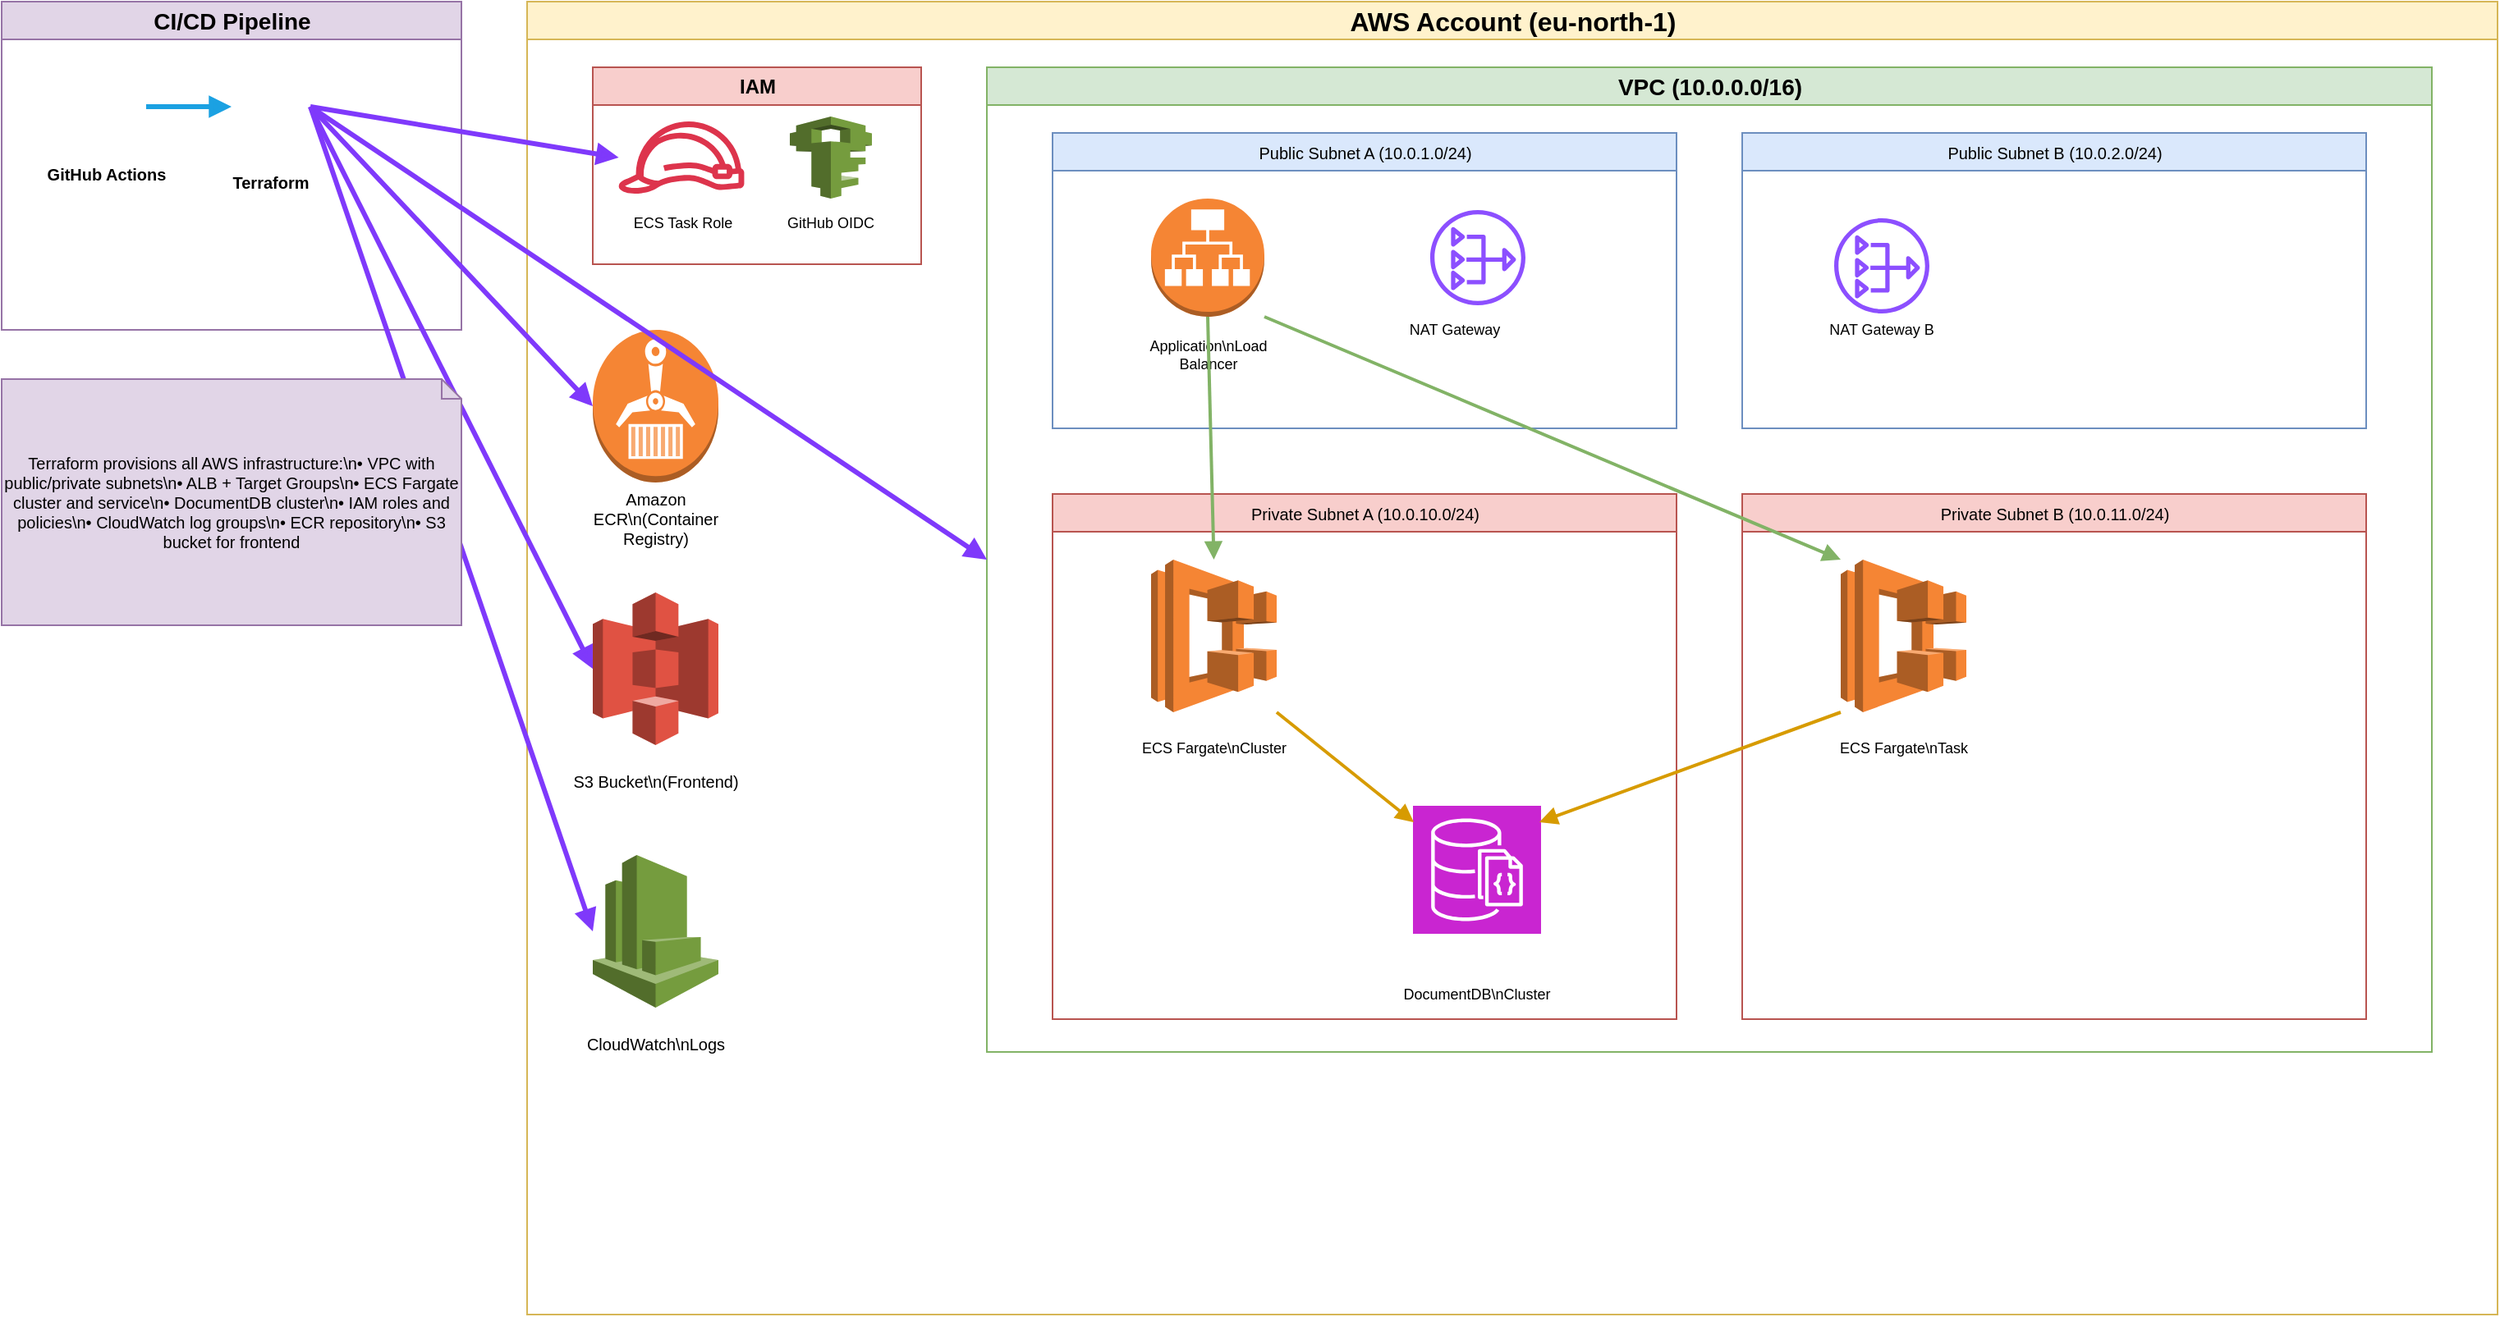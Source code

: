 <mxfile version="28.1.2">
  <diagram id="terraform-arch" name="Terraform AWS Architecture">
    <mxGraphModel dx="1895" dy="1225" grid="1" gridSize="10" guides="1" tooltips="1" connect="1" arrows="1" fold="1" page="1" pageScale="1" pageWidth="1600" pageHeight="900" math="0" shadow="0">
      <root>
        <mxCell id="0" />
        <mxCell id="1" parent="0" />
        <mxCell id="cicdBox" value="CI/CD Pipeline" style="swimlane;fontStyle=1;rounded=0;html=1;fillColor=#e1d5e7;strokeColor=#9673a6;fontSize=14;fontColor=#000000;swimlaneFillColor=#ffffff;" parent="1" vertex="1">
          <mxGeometry x="40" y="40" width="280" height="200" as="geometry" />
        </mxCell>
        <mxCell id="github" value="" style="shape=image;html=1;verticalAlign=top;verticalLabelPosition=bottom;labelBackgroundColor=#ffffff;imageAspect=0;aspect=fixed;image=https://cdn-icons-png.flaticon.com/512/25/25231.png" parent="cicdBox" vertex="1">
          <mxGeometry x="40" y="40" width="48" height="48" as="geometry" />
        </mxCell>
        <mxCell id="githubLabel" value="GitHub Actions" style="text;html=1;align=center;verticalAlign=middle;whiteSpace=wrap;rounded=0;fontStyle=1;fontSize=10;" parent="cicdBox" vertex="1">
          <mxGeometry x="20" y="95" width="88" height="20" as="geometry" />
        </mxCell>
        <mxCell id="terraform" value="" style="shape=image;html=1;verticalAlign=top;verticalLabelPosition=bottom;labelBackgroundColor=#ffffff;imageAspect=0;aspect=fixed;image=https://static-00.iconduck.com/assets.00/terraform-icon-1803x2048-hodrzd3t.png" parent="cicdBox" vertex="1">
          <mxGeometry x="140" y="35" width="48" height="58" as="geometry" />
        </mxCell>
        <mxCell id="terraformLabel" value="Terraform" style="text;html=1;align=center;verticalAlign=middle;whiteSpace=wrap;rounded=0;fontStyle=1;fontSize=10;" parent="cicdBox" vertex="1">
          <mxGeometry x="125" y="100" width="78" height="20" as="geometry" />
        </mxCell>
        <mxCell id="awsBox" value="AWS Account (eu-north-1)" style="swimlane;fontStyle=1;rounded=0;html=1;fillColor=#fff2cc;strokeColor=#d6b656;fontSize=16;fontColor=#000000;swimlaneFillColor=#ffffff;" parent="1" vertex="1">
          <mxGeometry x="360" y="40" width="1200" height="800" as="geometry" />
        </mxCell>
        <mxCell id="iamBox" value="IAM" style="swimlane;fontStyle=1;rounded=0;html=1;fillColor=#f8cecc;strokeColor=#b85450;fontSize=12;swimlaneFillColor=#ffffff;" parent="awsBox" vertex="1">
          <mxGeometry x="40" y="40" width="200" height="120" as="geometry" />
        </mxCell>
        <mxCell id="iamRoleLabel" value="ECS Task Role" style="text;html=1;align=center;verticalAlign=middle;whiteSpace=wrap;rounded=0;fontSize=9;" parent="iamBox" vertex="1">
          <mxGeometry x="15" y="85" width="80" height="20" as="geometry" />
        </mxCell>
        <mxCell id="iamPolicy" value="" style="outlineConnect=0;dashed=0;verticalLabelPosition=bottom;verticalAlign=top;align=center;html=1;shape=mxgraph.aws3.iam;fillColor=#759C3E;gradientColor=none;" parent="iamBox" vertex="1">
          <mxGeometry x="120" y="30" width="50" height="50" as="geometry" />
        </mxCell>
        <mxCell id="iamPolicyLabel" value="GitHub OIDC" style="text;html=1;align=center;verticalAlign=middle;whiteSpace=wrap;rounded=0;fontSize=9;" parent="iamBox" vertex="1">
          <mxGeometry x="105" y="85" width="80" height="20" as="geometry" />
        </mxCell>
        <mxCell id="56oyNkGUzFpOdw3FJRYo-5" value="" style="sketch=0;outlineConnect=0;fontColor=#232F3E;gradientColor=none;fillColor=#DD344C;strokeColor=none;dashed=0;verticalLabelPosition=bottom;verticalAlign=top;align=center;html=1;fontSize=12;fontStyle=0;aspect=fixed;pointerEvents=1;shape=mxgraph.aws4.role;" vertex="1" parent="iamBox">
          <mxGeometry x="15" y="33" width="78" height="44" as="geometry" />
        </mxCell>
        <mxCell id="vpcBox" value="VPC (10.0.0.0/16)" style="swimlane;fontStyle=1;rounded=0;html=1;fillColor=#d5e8d4;strokeColor=#82b366;fontSize=14;swimlaneFillColor=#ffffff;" parent="awsBox" vertex="1">
          <mxGeometry x="280" y="40" width="880" height="600" as="geometry" />
        </mxCell>
        <mxCell id="publicSubnetA" value="Public Subnet A (10.0.1.0/24)" style="swimlane;fontStyle=0;rounded=0;html=1;fillColor=#dae8fc;strokeColor=#6c8ebf;fontSize=10;swimlaneFillColor=#ffffff;" parent="vpcBox" vertex="1">
          <mxGeometry x="40" y="40" width="380" height="180" as="geometry" />
        </mxCell>
        <mxCell id="alb" value="" style="outlineConnect=0;dashed=0;verticalLabelPosition=bottom;verticalAlign=top;align=center;html=1;shape=mxgraph.aws3.application_load_balancer;fillColor=#F58534;gradientColor=none;" parent="publicSubnetA" vertex="1">
          <mxGeometry x="60" y="40" width="69" height="72" as="geometry" />
        </mxCell>
        <mxCell id="albLabel" value="Application\nLoad Balancer" style="text;html=1;align=center;verticalAlign=middle;whiteSpace=wrap;rounded=0;fontSize=9;" parent="publicSubnetA" vertex="1">
          <mxGeometry x="45" y="120" width="100" height="30" as="geometry" />
        </mxCell>
        <mxCell id="natLabel" value="NAT Gateway" style="text;html=1;align=center;verticalAlign=middle;whiteSpace=wrap;rounded=0;fontSize=9;" parent="publicSubnetA" vertex="1">
          <mxGeometry x="195" y="110" width="100" height="20" as="geometry" />
        </mxCell>
        <mxCell id="56oyNkGUzFpOdw3FJRYo-1" value="" style="sketch=0;outlineConnect=0;fontColor=#232F3E;gradientColor=none;fillColor=#8C4FFF;strokeColor=none;dashed=0;verticalLabelPosition=bottom;verticalAlign=top;align=center;html=1;fontSize=12;fontStyle=0;aspect=fixed;pointerEvents=1;shape=mxgraph.aws4.nat_gateway;" vertex="1" parent="publicSubnetA">
          <mxGeometry x="230" y="47" width="58" height="58" as="geometry" />
        </mxCell>
        <mxCell id="publicSubnetB" value="Public Subnet B (10.0.2.0/24)" style="swimlane;fontStyle=0;rounded=0;html=1;fillColor=#dae8fc;strokeColor=#6c8ebf;fontSize=10;swimlaneFillColor=#ffffff;" parent="vpcBox" vertex="1">
          <mxGeometry x="460" y="40" width="380" height="180" as="geometry" />
        </mxCell>
        <mxCell id="natBLabel" value="NAT Gateway B" style="text;html=1;align=center;verticalAlign=middle;whiteSpace=wrap;rounded=0;fontSize=9;" parent="publicSubnetB" vertex="1">
          <mxGeometry x="35" y="110" width="100" height="20" as="geometry" />
        </mxCell>
        <mxCell id="56oyNkGUzFpOdw3FJRYo-2" value="" style="sketch=0;outlineConnect=0;fontColor=#232F3E;gradientColor=none;fillColor=#8C4FFF;strokeColor=none;dashed=0;verticalLabelPosition=bottom;verticalAlign=top;align=center;html=1;fontSize=12;fontStyle=0;aspect=fixed;pointerEvents=1;shape=mxgraph.aws4.nat_gateway;" vertex="1" parent="publicSubnetB">
          <mxGeometry x="56" y="52" width="58" height="58" as="geometry" />
        </mxCell>
        <mxCell id="privateSubnetA" value="Private Subnet A (10.0.10.0/24)" style="swimlane;fontStyle=0;rounded=0;html=1;fillColor=#f8cecc;strokeColor=#b85450;fontSize=10;swimlaneFillColor=#ffffff;" parent="vpcBox" vertex="1">
          <mxGeometry x="40" y="260" width="380" height="320" as="geometry" />
        </mxCell>
        <mxCell id="ecs" value="" style="outlineConnect=0;dashed=0;verticalLabelPosition=bottom;verticalAlign=top;align=center;html=1;shape=mxgraph.aws3.ecs;fillColor=#F58534;gradientColor=none;" parent="privateSubnetA" vertex="1">
          <mxGeometry x="60" y="40" width="76.5" height="93" as="geometry" />
        </mxCell>
        <mxCell id="ecsLabel" value="ECS Fargate\nCluster" style="text;html=1;align=center;verticalAlign=middle;whiteSpace=wrap;rounded=0;fontSize=9;" parent="privateSubnetA" vertex="1">
          <mxGeometry x="45" y="140" width="107" height="30" as="geometry" />
        </mxCell>
        <mxCell id="docdbLabel" value="DocumentDB\nCluster" style="text;html=1;align=center;verticalAlign=middle;whiteSpace=wrap;rounded=0;fontSize=9;" parent="privateSubnetA" vertex="1">
          <mxGeometry x="205" y="290" width="107" height="30" as="geometry" />
        </mxCell>
        <mxCell id="56oyNkGUzFpOdw3FJRYo-3" value="" style="sketch=0;points=[[0,0,0],[0.25,0,0],[0.5,0,0],[0.75,0,0],[1,0,0],[0,1,0],[0.25,1,0],[0.5,1,0],[0.75,1,0],[1,1,0],[0,0.25,0],[0,0.5,0],[0,0.75,0],[1,0.25,0],[1,0.5,0],[1,0.75,0]];outlineConnect=0;fontColor=#232F3E;fillColor=#C925D1;strokeColor=#ffffff;dashed=0;verticalLabelPosition=bottom;verticalAlign=top;align=center;html=1;fontSize=12;fontStyle=0;aspect=fixed;shape=mxgraph.aws4.resourceIcon;resIcon=mxgraph.aws4.documentdb_with_mongodb_compatibility;" vertex="1" parent="privateSubnetA">
          <mxGeometry x="219.5" y="190" width="78" height="78" as="geometry" />
        </mxCell>
        <mxCell id="privateSubnetB" value="Private Subnet B (10.0.11.0/24)" style="swimlane;fontStyle=0;rounded=0;html=1;fillColor=#f8cecc;strokeColor=#b85450;fontSize=10;swimlaneFillColor=#ffffff;" parent="vpcBox" vertex="1">
          <mxGeometry x="460" y="260" width="380" height="320" as="geometry" />
        </mxCell>
        <mxCell id="ecsB" value="" style="outlineConnect=0;dashed=0;verticalLabelPosition=bottom;verticalAlign=top;align=center;html=1;shape=mxgraph.aws3.ecs;fillColor=#F58534;gradientColor=none;" parent="privateSubnetB" vertex="1">
          <mxGeometry x="60" y="40" width="76.5" height="93" as="geometry" />
        </mxCell>
        <mxCell id="ecsBLabel" value="ECS Fargate\nTask" style="text;html=1;align=center;verticalAlign=middle;whiteSpace=wrap;rounded=0;fontSize=9;" parent="privateSubnetB" vertex="1">
          <mxGeometry x="45" y="140" width="107" height="30" as="geometry" />
        </mxCell>
        <mxCell id="ecr" value="" style="outlineConnect=0;dashed=0;verticalLabelPosition=bottom;verticalAlign=top;align=center;html=1;shape=mxgraph.aws3.ecr;fillColor=#F58534;gradientColor=none;" parent="awsBox" vertex="1">
          <mxGeometry x="40" y="200" width="76.5" height="93" as="geometry" />
        </mxCell>
        <mxCell id="ecrLabel" value="Amazon ECR\n(Container Registry)" style="text;html=1;align=center;verticalAlign=middle;whiteSpace=wrap;rounded=0;fontSize=10;" parent="awsBox" vertex="1">
          <mxGeometry x="25" y="300" width="107" height="30" as="geometry" />
        </mxCell>
        <mxCell id="s3" value="" style="outlineConnect=0;dashed=0;verticalLabelPosition=bottom;verticalAlign=top;align=center;html=1;shape=mxgraph.aws3.s3;fillColor=#E05243;gradientColor=none;" parent="awsBox" vertex="1">
          <mxGeometry x="40" y="360" width="76.5" height="93" as="geometry" />
        </mxCell>
        <mxCell id="s3Label" value="S3 Bucket\n(Frontend)" style="text;html=1;align=center;verticalAlign=middle;whiteSpace=wrap;rounded=0;fontSize=10;" parent="awsBox" vertex="1">
          <mxGeometry x="25" y="460" width="107" height="30" as="geometry" />
        </mxCell>
        <mxCell id="cloudwatch" value="" style="outlineConnect=0;dashed=0;verticalLabelPosition=bottom;verticalAlign=top;align=center;html=1;shape=mxgraph.aws3.cloudwatch;fillColor=#759C3E;gradientColor=none;" parent="awsBox" vertex="1">
          <mxGeometry x="40" y="520" width="76.5" height="93" as="geometry" />
        </mxCell>
        <mxCell id="cloudwatchLabel" value="CloudWatch\nLogs" style="text;html=1;align=center;verticalAlign=middle;whiteSpace=wrap;rounded=0;fontSize=10;" parent="awsBox" vertex="1">
          <mxGeometry x="25" y="620" width="107" height="30" as="geometry" />
        </mxCell>
        <mxCell id="terraformToIam" style="endArrow=block;html=1;strokeWidth=3;strokeColor=#7F39FB;exitX=1;exitY=0.5;entryX=0;entryY=0.5;" parent="1" source="terraform" target="56oyNkGUzFpOdw3FJRYo-5" edge="1">
          <mxGeometry relative="1" as="geometry">
            <mxPoint x="430" y="135" as="targetPoint" />
          </mxGeometry>
        </mxCell>
        <mxCell id="terraformToVpc" style="endArrow=block;html=1;strokeWidth=3;strokeColor=#7F39FB;exitX=1;exitY=0.5;entryX=0;entryY=0.5;" parent="1" source="terraform" target="vpcBox" edge="1">
          <mxGeometry relative="1" as="geometry" />
        </mxCell>
        <mxCell id="terraformToEcr" style="endArrow=block;html=1;strokeWidth=3;strokeColor=#7F39FB;exitX=1;exitY=0.5;entryX=0;entryY=0.5;" parent="1" source="terraform" target="ecr" edge="1">
          <mxGeometry relative="1" as="geometry" />
        </mxCell>
        <mxCell id="terraformToS3" style="endArrow=block;html=1;strokeWidth=3;strokeColor=#7F39FB;exitX=1;exitY=0.5;entryX=0;entryY=0.5;" parent="1" source="terraform" target="s3" edge="1">
          <mxGeometry relative="1" as="geometry" />
        </mxCell>
        <mxCell id="terraformToCloudwatch" style="endArrow=block;html=1;strokeWidth=3;strokeColor=#7F39FB;exitX=1;exitY=0.5;entryX=0;entryY=0.5;" parent="1" source="terraform" target="cloudwatch" edge="1">
          <mxGeometry relative="1" as="geometry" />
        </mxCell>
        <mxCell id="githubToTerraform" style="endArrow=block;html=1;strokeWidth=3;strokeColor=#1BA1E2;exitX=1;exitY=0.5;entryX=0;entryY=0.5;" parent="1" source="github" target="terraform" edge="1">
          <mxGeometry relative="1" as="geometry" />
        </mxCell>
        <mxCell id="albToEcs" style="endArrow=block;html=1;strokeWidth=2;strokeColor=#82b366;exitX=0.5;exitY=1;entryX=0.5;entryY=0;" parent="1" source="alb" target="ecs" edge="1">
          <mxGeometry relative="1" as="geometry" />
        </mxCell>
        <mxCell id="albToEcsB" style="endArrow=block;html=1;strokeWidth=2;strokeColor=#82b366;exitX=1;exitY=1;entryX=0;entryY=0;" parent="1" source="alb" target="ecsB" edge="1">
          <mxGeometry relative="1" as="geometry" />
        </mxCell>
        <mxCell id="ecsToDocdb" style="endArrow=block;html=1;strokeWidth=2;strokeColor=#d79b00;exitX=1;exitY=1;entryX=0;entryY=0;" parent="1" source="ecs" edge="1">
          <mxGeometry relative="1" as="geometry">
            <mxPoint x="900" y="540" as="targetPoint" />
          </mxGeometry>
        </mxCell>
        <mxCell id="ecsBToDocdb" style="endArrow=block;html=1;strokeWidth=2;strokeColor=#d79b00;exitX=0;exitY=1;entryX=1;entryY=0;" parent="1" source="ecsB" edge="1">
          <mxGeometry relative="1" as="geometry">
            <mxPoint x="976.5" y="540" as="targetPoint" />
          </mxGeometry>
        </mxCell>
        <mxCell id="terraformNote" value="Terraform provisions all AWS infrastructure:\n• VPC with public/private subnets\n• ALB + Target Groups\n• ECS Fargate cluster and service\n• DocumentDB cluster\n• IAM roles and policies\n• CloudWatch log groups\n• ECR repository\n• S3 bucket for frontend" style="shape=note;whiteSpace=wrap;html=1;size=12;fillColor=#e1d5e7;strokeColor=#9673a6;fontSize=10;" parent="1" vertex="1">
          <mxGeometry x="40" y="270" width="280" height="150" as="geometry" />
        </mxCell>
      </root>
    </mxGraphModel>
  </diagram>
</mxfile>
